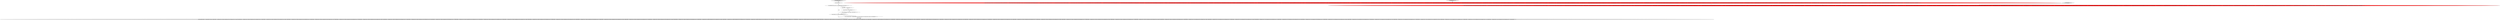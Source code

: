 digraph {
9 [style = filled, label = "testPivotFacetUnsorted['0', '0', '1']", fillcolor = lightgray, shape = diamond image = "AAA0AAABBB3BBB"];
3 [style = filled, label = "assertQ(\"/schema/?indent=on&wt=xml\",\"count(/response/lst(@name='schema'(/str(@name='name'() = 1\",\"/response/lst(@name='schema'(/str(@name='name'((.='test-rest'(\",\"count(/response/lst(@name='schema'(/float(@name='version'() = 1\",\"/response/lst(@name='schema'(/float(@name='version'((.='1.6'(\",\"count(/response/lst(@name='schema'(/str(@name='uniqueKey'() = 1\",\"/response/lst(@name='schema'(/str(@name='uniqueKey'((.='id'(\",\"(/response/lst(@name='schema'(/arr(@name='fieldTypes'(/lst/str(@name='name'()(1( = 'HTMLstandardtok'\",\"(/response/lst(@name='schema'(/arr(@name='fieldTypes'(/lst/str(@name='name'()(2( = 'HTMLredtok'\",\"(/response/lst(@name='schema'(/arr(@name='fieldTypes'(/lst/str(@name='name'()(3( = 'boolean'\",\"(/response/lst(@name='schema'(/arr(@name='fields'(/lst/str(@name='name'()(1( = 'HTMLstandardtok'\",\"(/response/lst(@name='schema'(/arr(@name='fields'(/lst/str(@name='name'()(2( = 'HTMLredtok'\",\"(/response/lst(@name='schema'(/arr(@name='fields'(/lst/str(@name='name'()(3( = '_version_'\",\"(/response/lst(@name='schema'(/arr(@name='dynamicFields'(/lst/str(@name='name'()(1( = '*_coordinate'\",\"(/response/lst(@name='schema'(/arr(@name='dynamicFields'(/lst/str(@name='name'()(2( = 'ignored_*'\",\"(/response/lst(@name='schema'(/arr(@name='dynamicFields'(/lst/str(@name='name'()(3( = '*_mfacet'\",\"/response/lst(@name='schema'(/arr(@name='copyFields'(/lst( str(@name='source'((.='title'(\" + \" and str(@name='dest'((.='title_stemmed'(\" + \" and int(@name='maxChars'((.='200'((\",\"/response/lst(@name='schema'(/arr(@name='copyFields'(/lst( str(@name='source'((.='title'(\" + \" and str(@name='dest'((.='dest_sub_no_ast_s'((\",\"/response/lst(@name='schema'(/arr(@name='copyFields'(/lst( str(@name='source'((.='*_i'(\" + \" and str(@name='dest'((.='title'((\",\"/response/lst(@name='schema'(/arr(@name='copyFields'(/lst( str(@name='source'((.='*_i'(\" + \" and str(@name='dest'((.='*_s'((\",\"/response/lst(@name='schema'(/arr(@name='copyFields'(/lst( str(@name='source'((.='*_i'(\" + \" and str(@name='dest'((.='*_dest_sub_s'((\",\"/response/lst(@name='schema'(/arr(@name='copyFields'(/lst( str(@name='source'((.='*_i'(\" + \" and str(@name='dest'((.='dest_sub_no_ast_s'((\",\"/response/lst(@name='schema'(/arr(@name='copyFields'(/lst( str(@name='source'((.='*_src_sub_i'(\" + \" and str(@name='dest'((.='title'((\",\"/response/lst(@name='schema'(/arr(@name='copyFields'(/lst( str(@name='source'((.='*_src_sub_i'(\" + \" and str(@name='dest'((.='*_s'((\",\"/response/lst(@name='schema'(/arr(@name='copyFields'(/lst( str(@name='source'((.='*_src_sub_i'(\" + \" and str(@name='dest'((.='*_dest_sub_s'((\",\"/response/lst(@name='schema'(/arr(@name='copyFields'(/lst( str(@name='source'((.='*_src_sub_i'(\" + \" and str(@name='dest'((.='dest_sub_no_ast_s'((\",\"/response/lst(@name='schema'(/arr(@name='copyFields'(/lst( str(@name='source'((.='src_sub_no_ast_i'(\" + \" and str(@name='dest'((.='title'((\",\"/response/lst(@name='schema'(/arr(@name='copyFields'(/lst( str(@name='source'((.='src_sub_no_ast_i'(\" + \" and str(@name='dest'((.='*_s'((\",\"/response/lst(@name='schema'(/arr(@name='copyFields'(/lst( str(@name='source'((.='src_sub_no_ast_i'(\" + \" and str(@name='dest'((.='*_dest_sub_s'((\",\"/response/lst(@name='schema'(/arr(@name='copyFields'(/lst( str(@name='source'((.='src_sub_no_ast_i'(\" + \" and str(@name='dest'((.='dest_sub_no_ast_s'((\",\"/response/lst(@name='schema'(/arr(@name='copyFields'(/lst( str(@name='source'((.='title_*'(\" + \" and str(@name='dest'((.='text'((\",\"/response/lst(@name='schema'(/arr(@name='copyFields'(/lst( str(@name='source'((.='title_*'(\" + \" and str(@name='dest'((.='*_s'((\",\"/response/lst(@name='schema'(/arr(@name='copyFields'(/lst( str(@name='source'((.='title_*'(\" + \" and str(@name='dest'((.='*_dest_sub_s'((\",\"/response/lst(@name='schema'(/arr(@name='copyFields'(/lst( str(@name='source'((.='title_*'(\" + \" and str(@name='dest'((.='dest_sub_no_ast_s'((\")@@@3@@@['0', '1', '0']", fillcolor = red, shape = ellipse image = "AAA1AAABBB2BBB"];
12 [style = filled, label = "params.add(\"facet.pivot\",\"place_t,company_t\")@@@7@@@['0', '0', '1']", fillcolor = white, shape = ellipse image = "AAA0AAABBB3BBB"];
8 [style = filled, label = "final ModifiableSolrParams params = new ModifiableSolrParams()@@@4@@@['0', '0', '1']", fillcolor = white, shape = ellipse image = "AAA0AAABBB3BBB"];
1 [style = filled, label = "testXMLResponse['1', '0', '0']", fillcolor = lightgray, shape = diamond image = "AAA0AAABBB1BBB"];
11 [style = filled, label = "assertQ(req,facetPivotPrefix + \"/str(@name='field'((.='place_t'(\",facetPivotPrefix + \"(str(@name='value'((.='dublin'((/arr(@name='pivot'(/lst(1(/str(@name='value'((.='microsoft'(\",facetPivotPrefix + \"(str(@name='value'((.='dublin'((/arr(@name='pivot'(/lst(1(/int(@name='count'((.=4(\",facetPivotPrefix + \"(str(@name='value'((.='dublin'((/arr(@name='pivot'(/lst(2(/str(@name='value'((.='polecat'(\",facetPivotPrefix + \"(str(@name='value'((.='dublin'((/arr(@name='pivot'(/lst(2(/int(@name='count'((.=4(\",facetPivotPrefix + \"(str(@name='value'((.='dublin'((/arr(@name='pivot'(/lst(3(/str(@name='value'((.='null'(\",facetPivotPrefix + \"(str(@name='value'((.='dublin'((/arr(@name='pivot'(/lst(3(/int(@name='count'((.=3(\",facetPivotPrefix + \"(str(@name='value'((.='dublin'((/arr(@name='pivot'(/lst(4(/str(@name='value'((.='fujitsu'(\",facetPivotPrefix + \"(str(@name='value'((.='dublin'((/arr(@name='pivot'(/lst(4(/int(@name='count'((.=2(\",facetPivotPrefix + \"(str(@name='value'((.='dublin'((/arr(@name='pivot'(/lst(5(/str(@name='value'((.='bbc'(\",facetPivotPrefix + \"(str(@name='value'((.='dublin'((/arr(@name='pivot'(/lst(5(/int(@name='count'((.=1(\",facetPivotPrefix + \"(str(@name='value'((.='london'((/arr(@name='pivot'(/lst(1(/str(@name='value'((.='null'(\",facetPivotPrefix + \"(str(@name='value'((.='london'((/arr(@name='pivot'(/lst(1(/int(@name='count'((.=3(\",facetPivotPrefix + \"(str(@name='value'((.='london'((/arr(@name='pivot'(/lst(2(/str(@name='value'((.='polecat'(\",facetPivotPrefix + \"(str(@name='value'((.='london'((/arr(@name='pivot'(/lst(2(/int(@name='count'((.=3(\",facetPivotPrefix + \"(str(@name='value'((.='london'((/arr(@name='pivot'(/lst(3(/str(@name='value'((.='bbc'(\",facetPivotPrefix + \"(str(@name='value'((.='london'((/arr(@name='pivot'(/lst(3(/int(@name='count'((.=2(\",facetPivotPrefix + \"(str(@name='value'((.='london'((/arr(@name='pivot'(/lst(4(/str(@name='value'((.='fujitsu'(\",facetPivotPrefix + \"(str(@name='value'((.='london'((/arr(@name='pivot'(/lst(4(/int(@name='count'((.=2(\",facetPivotPrefix + \"(str(@name='value'((.='london'((/arr(@name='pivot'(/lst(5(/str(@name='value'((.='microsoft'(\",facetPivotPrefix + \"(str(@name='value'((.='london'((/arr(@name='pivot'(/lst(5(/int(@name='count'((.=2(\",facetPivotPrefix + \"(str(@name='value'((.='cardiff'((/arr(@name='pivot'(/lst(1(/str(@name='value'((.='polecat'(\",facetPivotPrefix + \"(str(@name='value'((.='cardiff'((/arr(@name='pivot'(/lst(1(/int(@name='count'((.=3(\",facetPivotPrefix + \"(str(@name='value'((.='cardiff'((/arr(@name='pivot'(/lst(2(/str(@name='value'((.='bbc'(\",facetPivotPrefix + \"(str(@name='value'((.='cardiff'((/arr(@name='pivot'(/lst(2(/int(@name='count'((.=2(\",facetPivotPrefix + \"(str(@name='value'((.='cardiff'((/arr(@name='pivot'(/lst(3(/str(@name='value'((.='microsoft'(\",facetPivotPrefix + \"(str(@name='value'((.='cardiff'((/arr(@name='pivot'(/lst(3(/int(@name='count'((.=2(\",facetPivotPrefix + \"(str(@name='value'((.='cardiff'((/arr(@name='pivot'(/lst(4(/str(@name='value'((.='null'(\",facetPivotPrefix + \"(str(@name='value'((.='cardiff'((/arr(@name='pivot'(/lst(4(/int(@name='count'((.=2(\",facetPivotPrefix + \"(str(@name='value'((.='cardiff'((/arr(@name='pivot'(/lst(5(/str(@name='value'((.='fujitsu'(\",facetPivotPrefix + \"(str(@name='value'((.='cardiff'((/arr(@name='pivot'(/lst(5(/int(@name='count'((.=1(\",facetPivotPrefix + \"(str(@name='value'((.='krakow'((/arr(@name='pivot'(/lst(1(/str(@name='value'((.='null'(\",facetPivotPrefix + \"(str(@name='value'((.='krakow'((/arr(@name='pivot'(/lst(1(/int(@name='count'((.=3(\",facetPivotPrefix + \"(str(@name='value'((.='krakow'((/arr(@name='pivot'(/lst(2(/str(@name='value'((.='bbc'(\",facetPivotPrefix + \"(str(@name='value'((.='krakow'((/arr(@name='pivot'(/lst(2(/int(@name='count'((.=2(\",facetPivotPrefix + \"(str(@name='value'((.='krakow'((/arr(@name='pivot'(/lst(3(/str(@name='value'((.='polecat'(\",facetPivotPrefix + \"(str(@name='value'((.='krakow'((/arr(@name='pivot'(/lst(3(/int(@name='count'((.=2(\",facetPivotPrefix + \"(str(@name='value'((.='krakow'((/arr(@name='pivot'(/lst(4(/str(@name='value'((.='fujitsu'(\",facetPivotPrefix + \"(str(@name='value'((.='krakow'((/arr(@name='pivot'(/lst(4(/int(@name='count'((.=1(\",facetPivotPrefix + \"(str(@name='value'((.='krakow'((/arr(@name='pivot'(/lst(5(/str(@name='value'((.='microsoft'(\",facetPivotPrefix + \"(str(@name='value'((.='krakow'((/arr(@name='pivot'(/lst(5(/int(@name='count'((.=1(\",facetPivotPrefix + \"(str(@name='value'((.='la'((/arr(@name='pivot'(/lst(1(/str(@name='value'((.='fujitsu'(\",facetPivotPrefix + \"(str(@name='value'((.='la'((/arr(@name='pivot'(/lst(1(/int(@name='count'((.=2(\",facetPivotPrefix + \"(str(@name='value'((.='la'((/arr(@name='pivot'(/lst(2(/str(@name='value'((.='microsoft'(\",facetPivotPrefix + \"(str(@name='value'((.='la'((/arr(@name='pivot'(/lst(2(/int(@name='count'((.=2(\",facetPivotPrefix + \"(str(@name='value'((.='la'((/arr(@name='pivot'(/lst(3(/str(@name='value'((.='null'(\",facetPivotPrefix + \"(str(@name='value'((.='la'((/arr(@name='pivot'(/lst(3(/int(@name='count'((.=2(\",facetPivotPrefix + \"(str(@name='value'((.='la'((/arr(@name='pivot'(/lst(4(/str(@name='value'((.='polecat'(\",facetPivotPrefix + \"(str(@name='value'((.='la'((/arr(@name='pivot'(/lst(4(/int(@name='count'((.=2(\",facetPivotPrefix + \"(str(@name='value'((.='la'((/arr(@name='pivot'(/lst(5(/str(@name='value'((.='bbc'(\",facetPivotPrefix + \"(str(@name='value'((.='la'((/arr(@name='pivot'(/lst(5(/int(@name='count'((.=1(\",facetPivotPrefix + \"(str(@name='value'((.='cork'((/arr(@name='pivot'(/lst(1(/str(@name='value'((.='fujitsu'(\",facetPivotPrefix + \"(str(@name='value'((.='cork'((/arr(@name='pivot'(/lst(1(/int(@name='count'((.=1(\",facetPivotPrefix + \"(str(@name='value'((.='cork'((/arr(@name='pivot'(/lst(2(/str(@name='value'((.='rte'(\",facetPivotPrefix + \"(str(@name='value'((.='cork'((/arr(@name='pivot'(/lst(2(/int(@name='count'((.=1(\")@@@10@@@['0', '0', '1']", fillcolor = lightgray, shape = ellipse image = "AAA0AAABBB3BBB"];
0 [style = filled, label = "assertQ(\"/schema/?indent=on&wt=xml\",\"count(/response/lst(@name='schema'(/str(@name='name'() = 1\",\"/response/lst(@name='schema'(/str(@name='name'((.='test-rest'(\",\"count(/response/lst(@name='schema'(/float(@name='version'() = 1\",\"/response/lst(@name='schema'(/float(@name='version'((.='1.6'(\",\"count(/response/lst(@name='schema'(/str(@name='uniqueKey'() = 1\",\"/response/lst(@name='schema'(/str(@name='uniqueKey'((.='id'(\",\"count(/response/lst(@name='schema'(/str(@name='defaultSearchField'() = 1\",\"/response/lst(@name='schema'(/str(@name='defaultSearchField'((.='text'(\",\"(/response/lst(@name='schema'(/arr(@name='fieldTypes'(/lst/str(@name='name'()(1( = 'HTMLstandardtok'\",\"(/response/lst(@name='schema'(/arr(@name='fieldTypes'(/lst/str(@name='name'()(2( = 'HTMLredtok'\",\"(/response/lst(@name='schema'(/arr(@name='fieldTypes'(/lst/str(@name='name'()(3( = 'boolean'\",\"(/response/lst(@name='schema'(/arr(@name='fields'(/lst/str(@name='name'()(1( = 'HTMLstandardtok'\",\"(/response/lst(@name='schema'(/arr(@name='fields'(/lst/str(@name='name'()(2( = 'HTMLredtok'\",\"(/response/lst(@name='schema'(/arr(@name='fields'(/lst/str(@name='name'()(3( = '_version_'\",\"(/response/lst(@name='schema'(/arr(@name='dynamicFields'(/lst/str(@name='name'()(1( = '*_coordinate'\",\"(/response/lst(@name='schema'(/arr(@name='dynamicFields'(/lst/str(@name='name'()(2( = 'ignored_*'\",\"(/response/lst(@name='schema'(/arr(@name='dynamicFields'(/lst/str(@name='name'()(3( = '*_mfacet'\",\"/response/lst(@name='schema'(/arr(@name='copyFields'(/lst( str(@name='source'((.='title'(\" + \" and str(@name='dest'((.='title_stemmed'(\" + \" and int(@name='maxChars'((.='200'((\",\"/response/lst(@name='schema'(/arr(@name='copyFields'(/lst( str(@name='source'((.='title'(\" + \" and str(@name='dest'((.='dest_sub_no_ast_s'((\",\"/response/lst(@name='schema'(/arr(@name='copyFields'(/lst( str(@name='source'((.='*_i'(\" + \" and str(@name='dest'((.='title'((\",\"/response/lst(@name='schema'(/arr(@name='copyFields'(/lst( str(@name='source'((.='*_i'(\" + \" and str(@name='dest'((.='*_s'((\",\"/response/lst(@name='schema'(/arr(@name='copyFields'(/lst( str(@name='source'((.='*_i'(\" + \" and str(@name='dest'((.='*_dest_sub_s'((\",\"/response/lst(@name='schema'(/arr(@name='copyFields'(/lst( str(@name='source'((.='*_i'(\" + \" and str(@name='dest'((.='dest_sub_no_ast_s'((\",\"/response/lst(@name='schema'(/arr(@name='copyFields'(/lst( str(@name='source'((.='*_src_sub_i'(\" + \" and str(@name='dest'((.='title'((\",\"/response/lst(@name='schema'(/arr(@name='copyFields'(/lst( str(@name='source'((.='*_src_sub_i'(\" + \" and str(@name='dest'((.='*_s'((\",\"/response/lst(@name='schema'(/arr(@name='copyFields'(/lst( str(@name='source'((.='*_src_sub_i'(\" + \" and str(@name='dest'((.='*_dest_sub_s'((\",\"/response/lst(@name='schema'(/arr(@name='copyFields'(/lst( str(@name='source'((.='*_src_sub_i'(\" + \" and str(@name='dest'((.='dest_sub_no_ast_s'((\",\"/response/lst(@name='schema'(/arr(@name='copyFields'(/lst( str(@name='source'((.='src_sub_no_ast_i'(\" + \" and str(@name='dest'((.='title'((\",\"/response/lst(@name='schema'(/arr(@name='copyFields'(/lst( str(@name='source'((.='src_sub_no_ast_i'(\" + \" and str(@name='dest'((.='*_s'((\",\"/response/lst(@name='schema'(/arr(@name='copyFields'(/lst( str(@name='source'((.='src_sub_no_ast_i'(\" + \" and str(@name='dest'((.='*_dest_sub_s'((\",\"/response/lst(@name='schema'(/arr(@name='copyFields'(/lst( str(@name='source'((.='src_sub_no_ast_i'(\" + \" and str(@name='dest'((.='dest_sub_no_ast_s'((\",\"/response/lst(@name='schema'(/arr(@name='copyFields'(/lst( str(@name='source'((.='title_*'(\" + \" and str(@name='dest'((.='text'((\",\"/response/lst(@name='schema'(/arr(@name='copyFields'(/lst( str(@name='source'((.='title_*'(\" + \" and str(@name='dest'((.='*_s'((\",\"/response/lst(@name='schema'(/arr(@name='copyFields'(/lst( str(@name='source'((.='title_*'(\" + \" and str(@name='dest'((.='*_dest_sub_s'((\",\"/response/lst(@name='schema'(/arr(@name='copyFields'(/lst( str(@name='source'((.='title_*'(\" + \" and str(@name='dest'((.='dest_sub_no_ast_s'((\")@@@3@@@['1', '0', '0']", fillcolor = red, shape = ellipse image = "AAA1AAABBB1BBB"];
5 [style = filled, label = "SolrQueryRequest req = req(params)@@@8@@@['0', '0', '1']", fillcolor = white, shape = ellipse image = "AAA0AAABBB3BBB"];
4 [style = filled, label = "index()@@@3@@@['0', '0', '1']", fillcolor = white, shape = ellipse image = "AAA0AAABBB3BBB"];
6 [style = filled, label = "params.add(\"facet\",\"true\")@@@6@@@['0', '0', '1']", fillcolor = white, shape = ellipse image = "AAA0AAABBB3BBB"];
10 [style = filled, label = "final String facetPivotPrefix = \"//lst(@name='facet_counts'(/lst(@name='facet_pivot'(/arr(@name='place_t,company_t'(/lst\"@@@9@@@['0', '0', '1']", fillcolor = white, shape = ellipse image = "AAA0AAABBB3BBB"];
7 [style = filled, label = "params.add(\"q\",\"*:*\")@@@5@@@['0', '0', '1']", fillcolor = white, shape = ellipse image = "AAA0AAABBB3BBB"];
2 [style = filled, label = "testXMLResponse['0', '1', '0']", fillcolor = lightgray, shape = diamond image = "AAA0AAABBB2BBB"];
8->7 [style = bold, label=""];
4->8 [style = bold, label=""];
5->10 [style = bold, label=""];
8->5 [style = solid, label="params"];
0->3 [style = dashed, label="0"];
1->0 [style = bold, label=""];
5->11 [style = solid, label="req"];
12->5 [style = bold, label=""];
9->4 [style = bold, label=""];
10->11 [style = solid, label="facetPivotPrefix"];
7->6 [style = bold, label=""];
2->3 [style = bold, label=""];
10->11 [style = bold, label=""];
6->12 [style = bold, label=""];
}
